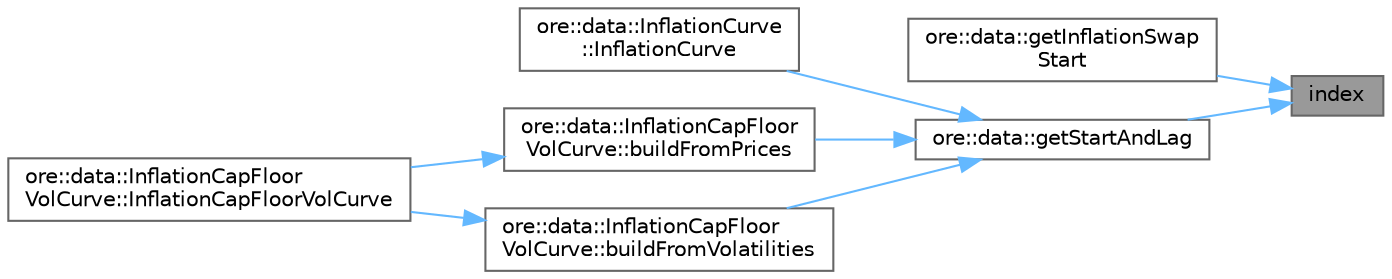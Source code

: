 digraph "index"
{
 // INTERACTIVE_SVG=YES
 // LATEX_PDF_SIZE
  bgcolor="transparent";
  edge [fontname=Helvetica,fontsize=10,labelfontname=Helvetica,labelfontsize=10];
  node [fontname=Helvetica,fontsize=10,shape=box,height=0.2,width=0.4];
  rankdir="RL";
  Node1 [label="index",height=0.2,width=0.4,color="gray40", fillcolor="grey60", style="filled", fontcolor="black",tooltip=" "];
  Node1 -> Node2 [dir="back",color="steelblue1",style="solid"];
  Node2 [label="ore::data::getInflationSwap\lStart",height=0.2,width=0.4,color="grey40", fillcolor="white", style="filled",URL="$namespaceore_1_1data.html#a488e9a4c6981b09f162051554313df83",tooltip=" "];
  Node1 -> Node3 [dir="back",color="steelblue1",style="solid"];
  Node3 [label="ore::data::getStartAndLag",height=0.2,width=0.4,color="grey40", fillcolor="white", style="filled",URL="$namespaceore_1_1data.html#ae91b9dc1b2c7a502a7fd8b3351d2b759",tooltip=" "];
  Node3 -> Node4 [dir="back",color="steelblue1",style="solid"];
  Node4 [label="ore::data::InflationCurve\l::InflationCurve",height=0.2,width=0.4,color="grey40", fillcolor="white", style="filled",URL="$classore_1_1data_1_1_inflation_curve.html#a25e20d8ef3302e62e97bb0029df83549",tooltip=" "];
  Node3 -> Node5 [dir="back",color="steelblue1",style="solid"];
  Node5 [label="ore::data::InflationCapFloor\lVolCurve::buildFromPrices",height=0.2,width=0.4,color="grey40", fillcolor="white", style="filled",URL="$classore_1_1data_1_1_inflation_cap_floor_vol_curve.html#acc947c79d75150ea99503fea7de9f868",tooltip=" "];
  Node5 -> Node6 [dir="back",color="steelblue1",style="solid"];
  Node6 [label="ore::data::InflationCapFloor\lVolCurve::InflationCapFloorVolCurve",height=0.2,width=0.4,color="grey40", fillcolor="white", style="filled",URL="$classore_1_1data_1_1_inflation_cap_floor_vol_curve.html#a19c9a318aa454b3132d829dd00bced53",tooltip=" "];
  Node3 -> Node7 [dir="back",color="steelblue1",style="solid"];
  Node7 [label="ore::data::InflationCapFloor\lVolCurve::buildFromVolatilities",height=0.2,width=0.4,color="grey40", fillcolor="white", style="filled",URL="$classore_1_1data_1_1_inflation_cap_floor_vol_curve.html#a82405c2b4ff01f1c8c3a89928dd84129",tooltip=" "];
  Node7 -> Node6 [dir="back",color="steelblue1",style="solid"];
}
